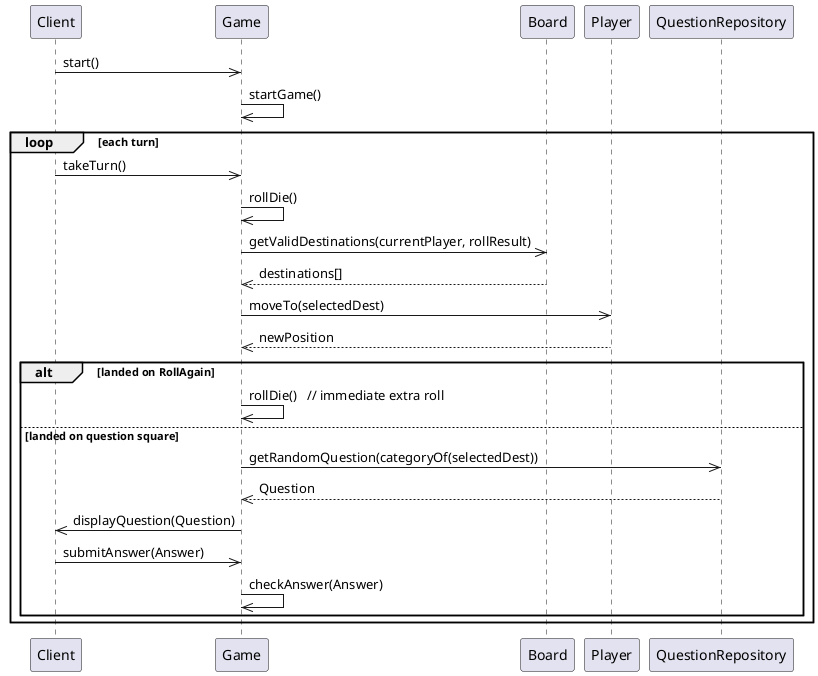 @startuml
participant Client
participant Game
participant Board
participant Player
participant QuestionRepository

Client->>Game: start()
Game->>Game: startGame()

loop each turn
    Client->>Game: takeTurn()
    Game->>Game: rollDie()
    Game->>Board: getValidDestinations(currentPlayer, rollResult)
    Board-->>Game: destinations[]
    Game->>Player: moveTo(selectedDest)
    Player-->>Game: newPosition

    alt landed on RollAgain
        Game->>Game: rollDie()   // immediate extra roll
    else landed on question square
        Game->>QuestionRepository: getRandomQuestion(categoryOf(selectedDest))
        QuestionRepository-->>Game: Question
        Game->>Client: displayQuestion(Question)
        Client->>Game: submitAnswer(Answer)
        Game->>Game: checkAnswer(Answer)
    end
end
@enduml